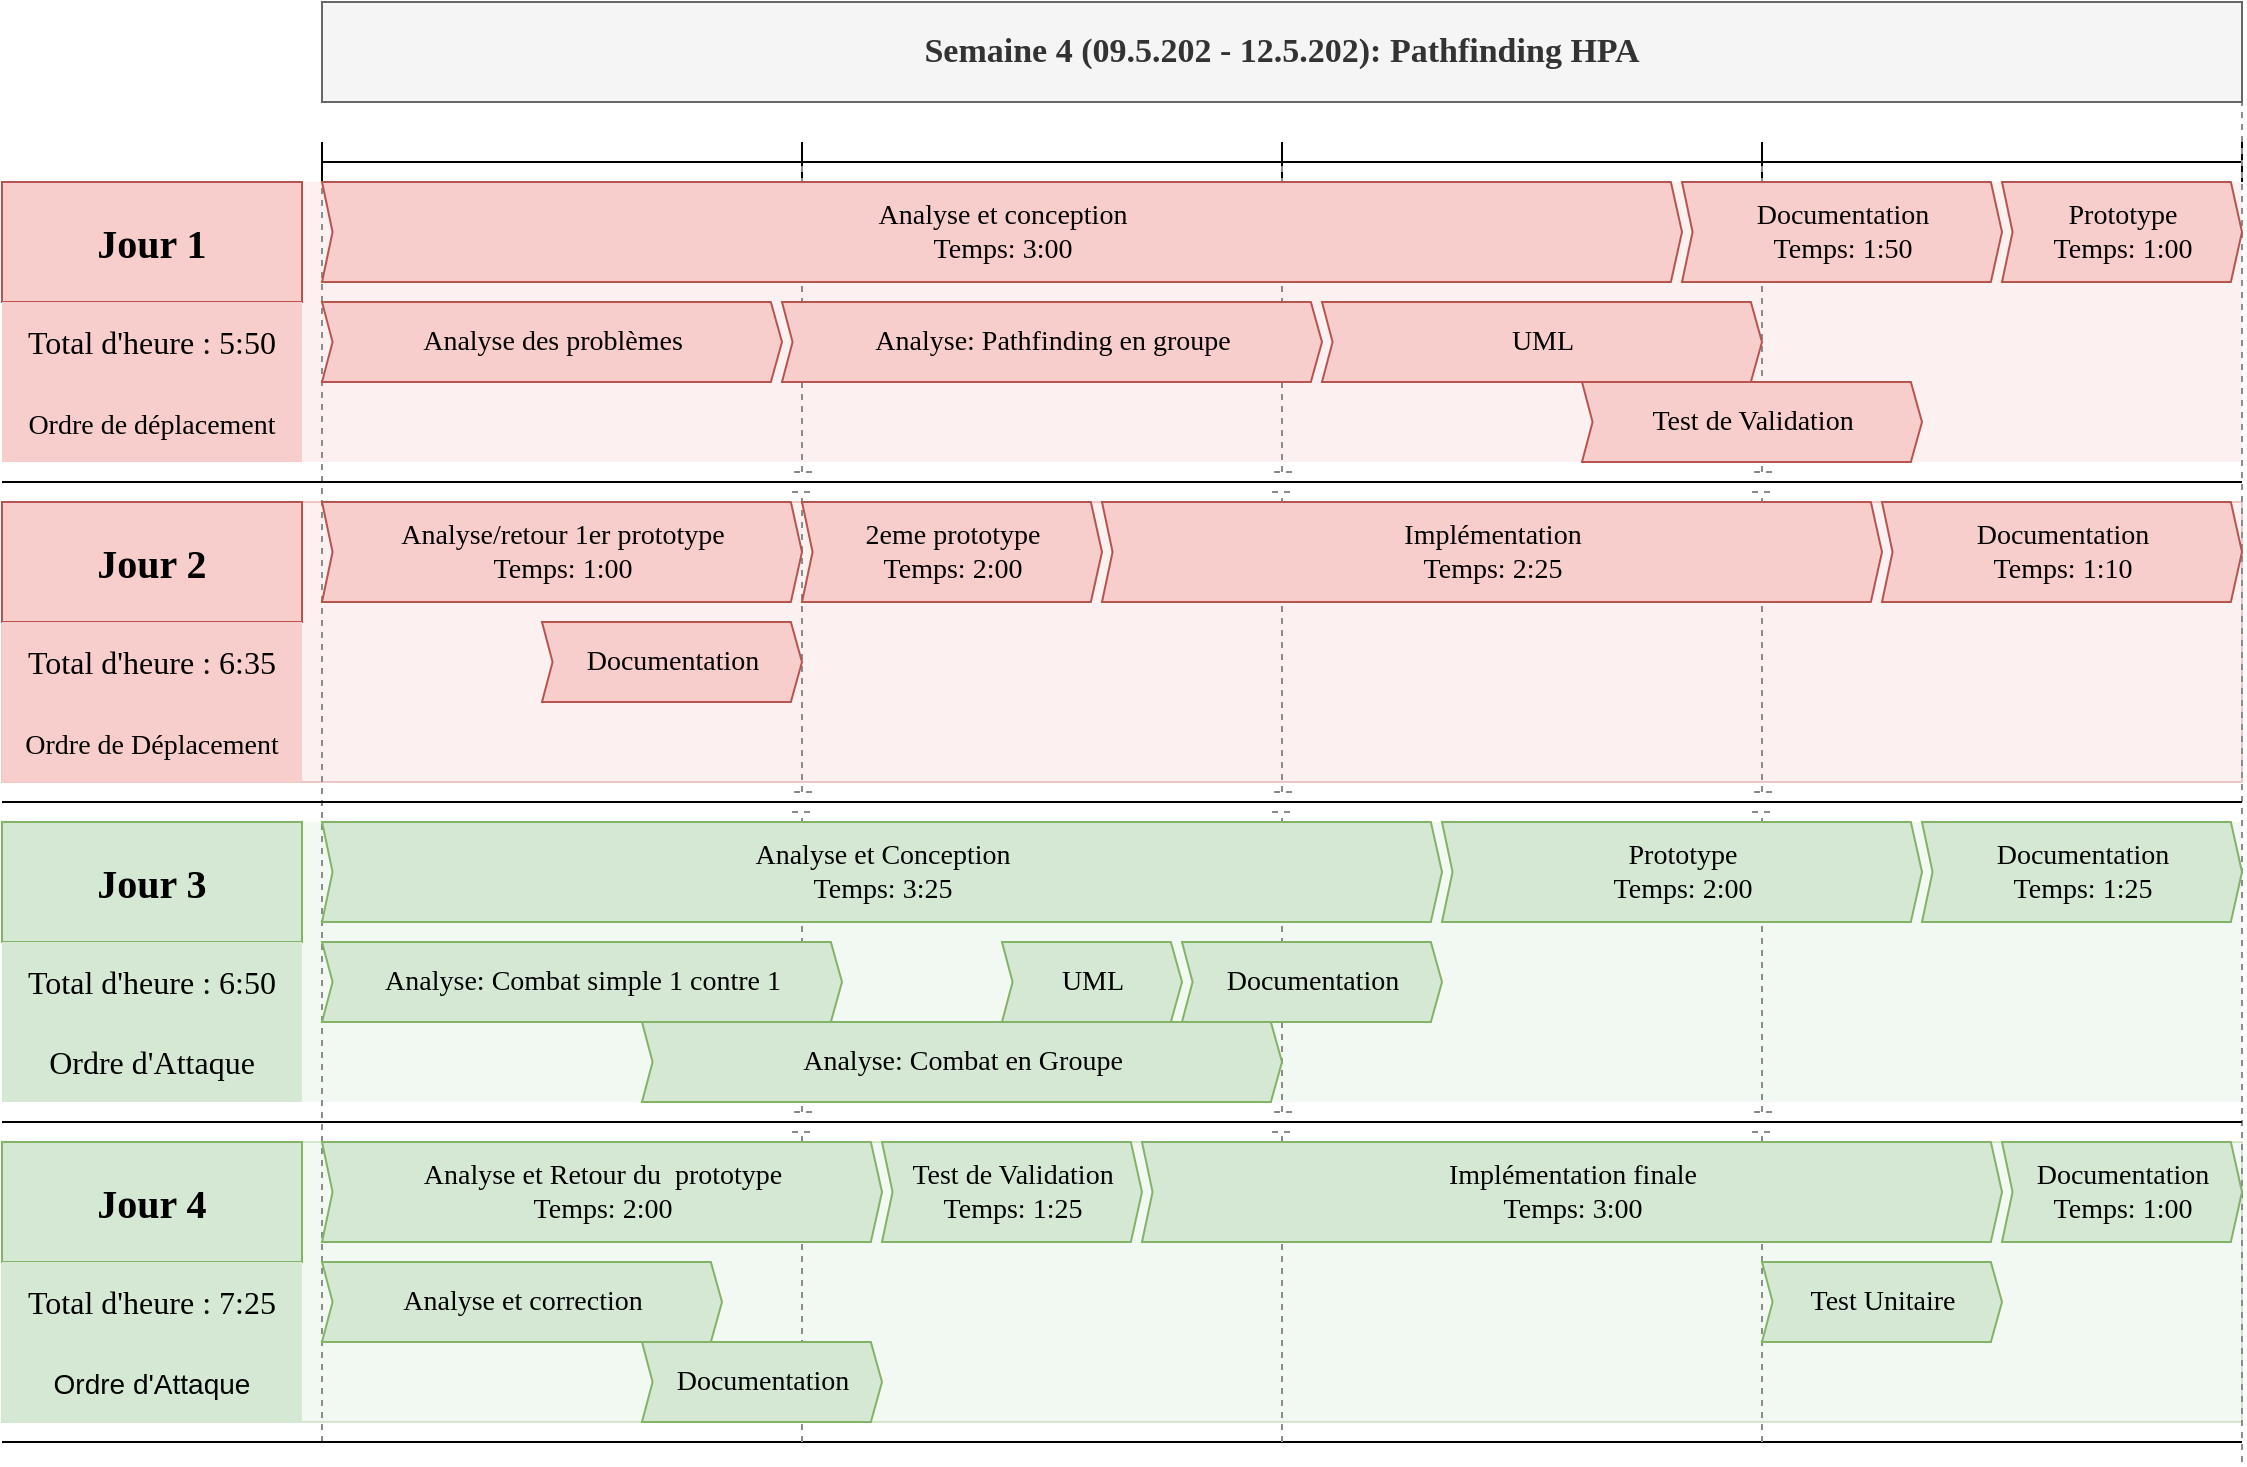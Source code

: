 <mxfile>
    <diagram id="AmbIO0eNBSl3mJiWK7nr" name="Page-1">
        <mxGraphModel dx="1374" dy="753" grid="0" gridSize="10" guides="1" tooltips="1" connect="1" arrows="1" fold="1" page="1" pageScale="1" pageWidth="1169" pageHeight="827" math="0" shadow="0">
            <root>
                <mxCell id="0"/>
                <mxCell id="131" value="BackGroundLayer" style="locked=1;" parent="0"/>
                <mxCell id="132" value="" style="rounded=0;whiteSpace=wrap;html=1;fontFamily=Times New Roman;fontSize=16;gradientDirection=east;fillColor=#d5e8d4;strokeColor=#82b366;opacity=30;" parent="131" vertex="1">
                    <mxGeometry x="40" y="650" width="1120" height="140" as="geometry"/>
                </mxCell>
                <mxCell id="133" value="" style="rounded=0;whiteSpace=wrap;html=1;fontFamily=Times New Roman;fontSize=16;gradientDirection=east;fillColor=#d5e8d4;strokeColor=none;opacity=30;" parent="131" vertex="1">
                    <mxGeometry x="40" y="490" width="1120" height="140" as="geometry"/>
                </mxCell>
                <mxCell id="134" value="" style="rounded=0;whiteSpace=wrap;html=1;fontFamily=Times New Roman;fontSize=16;gradientDirection=east;fillColor=#f8cecc;strokeColor=#b85450;opacity=30;" parent="131" vertex="1">
                    <mxGeometry x="40" y="330" width="1120" height="140" as="geometry"/>
                </mxCell>
                <mxCell id="135" value="" style="rounded=0;whiteSpace=wrap;html=1;fontFamily=Times New Roman;fontSize=16;gradientDirection=east;fillColor=#f8cecc;strokeColor=none;opacity=30;" parent="131" vertex="1">
                    <mxGeometry x="40" y="170" width="1120" height="140" as="geometry"/>
                </mxCell>
                <mxCell id="1" style="locked=1;" parent="0"/>
                <mxCell id="24" value="" style="shape=crossbar;whiteSpace=wrap;html=1;rounded=1;" parent="1" vertex="1">
                    <mxGeometry x="920" y="150" width="240" height="20" as="geometry"/>
                </mxCell>
                <mxCell id="33" value="" style="endArrow=none;dashed=1;html=1;rounded=0;sourcePerimeterSpacing=0;jumpStyle=line;jumpSize=10;entryX=0;entryY=0.5;entryDx=0;entryDy=0;entryPerimeter=0;strokeWidth=1;strokeColor=#8C8C8C;startSize=6;endSize=6;" parent="1" target="56" edge="1">
                    <mxGeometry width="50" height="50" relative="1" as="geometry">
                        <mxPoint x="200" y="800" as="sourcePoint"/>
                        <mxPoint x="199" y="110" as="targetPoint"/>
                    </mxGeometry>
                </mxCell>
                <mxCell id="36" value="" style="endArrow=none;dashed=1;html=1;rounded=0;sourcePerimeterSpacing=0;jumpStyle=line;jumpSize=10;strokeWidth=1;strokeColor=#8C8C8C;startSize=6;endSize=6;" parent="1" edge="1">
                    <mxGeometry width="50" height="50" relative="1" as="geometry">
                        <mxPoint x="1160" y="810" as="sourcePoint"/>
                        <mxPoint x="1160" y="100" as="targetPoint"/>
                    </mxGeometry>
                </mxCell>
                <mxCell id="42" value="" style="endArrow=none;html=1;" parent="1" edge="1">
                    <mxGeometry width="50" height="50" relative="1" as="geometry">
                        <mxPoint x="40" y="320" as="sourcePoint"/>
                        <mxPoint x="1160" y="320" as="targetPoint"/>
                    </mxGeometry>
                </mxCell>
                <mxCell id="43" value="" style="endArrow=none;html=1;" parent="1" edge="1">
                    <mxGeometry width="50" height="50" relative="1" as="geometry">
                        <mxPoint x="40" y="480" as="sourcePoint"/>
                        <mxPoint x="1160" y="480" as="targetPoint"/>
                    </mxGeometry>
                </mxCell>
                <mxCell id="44" value="" style="endArrow=none;html=1;" parent="1" edge="1">
                    <mxGeometry width="50" height="50" relative="1" as="geometry">
                        <mxPoint x="40" y="640" as="sourcePoint"/>
                        <mxPoint x="1160" y="640" as="targetPoint"/>
                    </mxGeometry>
                </mxCell>
                <mxCell id="50" value="" style="shape=crossbar;whiteSpace=wrap;html=1;rounded=1;" parent="1" vertex="1">
                    <mxGeometry x="680" y="150" width="240" height="20" as="geometry"/>
                </mxCell>
                <mxCell id="55" value="" style="shape=crossbar;whiteSpace=wrap;html=1;rounded=1;" parent="1" vertex="1">
                    <mxGeometry x="440" y="150" width="240" height="20" as="geometry"/>
                </mxCell>
                <mxCell id="56" value="" style="shape=crossbar;whiteSpace=wrap;html=1;rounded=1;" parent="1" vertex="1">
                    <mxGeometry x="200" y="150" width="240" height="20" as="geometry"/>
                </mxCell>
                <mxCell id="103" value="" style="endArrow=none;html=1;" parent="1" edge="1">
                    <mxGeometry width="50" height="50" relative="1" as="geometry">
                        <mxPoint x="40" y="800" as="sourcePoint"/>
                        <mxPoint x="1160" y="800" as="targetPoint"/>
                    </mxGeometry>
                </mxCell>
                <mxCell id="122" value="" style="endArrow=none;dashed=1;html=1;rounded=0;sourcePerimeterSpacing=0;jumpStyle=line;jumpSize=10;entryX=1;entryY=0.5;entryDx=0;entryDy=0;entryPerimeter=0;strokeWidth=1;strokeColor=#8C8C8C;startSize=6;endSize=6;" parent="1" target="56" edge="1">
                    <mxGeometry width="50" height="50" relative="1" as="geometry">
                        <mxPoint x="440" y="800" as="sourcePoint"/>
                        <mxPoint x="440" y="110" as="targetPoint"/>
                    </mxGeometry>
                </mxCell>
                <mxCell id="125" value="" style="endArrow=none;dashed=1;html=1;rounded=0;sourcePerimeterSpacing=0;jumpStyle=line;jumpSize=10;strokeWidth=1;strokeColor=#8C8C8C;startSize=6;endSize=6;entryX=1;entryY=0.5;entryDx=0;entryDy=0;entryPerimeter=0;" parent="1" target="55" edge="1">
                    <mxGeometry width="50" height="50" relative="1" as="geometry">
                        <mxPoint x="680" y="800" as="sourcePoint"/>
                        <mxPoint x="690" y="170" as="targetPoint"/>
                    </mxGeometry>
                </mxCell>
                <mxCell id="126" value="Jour 3" style="rounded=0;whiteSpace=wrap;html=1;fillColor=#d5e8d4;strokeColor=#82b366;fontSize=20;fontStyle=1;fontFamily=Times New Roman;" parent="1" vertex="1">
                    <mxGeometry x="40" y="490" width="150" height="60" as="geometry"/>
                </mxCell>
                <mxCell id="153" value="" style="endArrow=none;dashed=1;html=1;rounded=0;sourcePerimeterSpacing=0;jumpStyle=line;jumpSize=10;strokeWidth=1;strokeColor=#8C8C8C;startSize=6;endSize=6;entryX=1;entryY=0.5;entryDx=0;entryDy=0;entryPerimeter=0;" parent="1" target="50" edge="1">
                    <mxGeometry width="50" height="50" relative="1" as="geometry">
                        <mxPoint x="920" y="800" as="sourcePoint"/>
                        <mxPoint x="690" y="170" as="targetPoint"/>
                    </mxGeometry>
                </mxCell>
                <mxCell id="17" value="Objects" style="" parent="0"/>
                <mxCell id="86" value="Analyse et Conception&lt;br&gt;Temps: 3:25" style="html=1;shape=mxgraph.infographic.ribbonSimple;notch1=5.29;notch2=5.57;align=center;verticalAlign=middle;fontSize=14;fontStyle=0;fillColor=#d5e8d4;strokeColor=#82b366;fontFamily=Times New Roman;" parent="17" vertex="1">
                    <mxGeometry x="200" y="490" width="560" height="50" as="geometry"/>
                </mxCell>
                <mxCell id="87" value="Total d'heure : 6:50" style="rounded=0;whiteSpace=wrap;html=1;fillColor=#d5e8d4;strokeColor=none;fontSize=16;fontFamily=Times New Roman;" parent="17" vertex="1">
                    <mxGeometry x="40" y="550" width="150" height="40" as="geometry"/>
                </mxCell>
                <mxCell id="88" value="Analyse: Combat simple 1 contre 1" style="html=1;shape=mxgraph.infographic.ribbonSimple;notch1=5.29;notch2=5.57;align=center;verticalAlign=middle;fontSize=14;fontStyle=0;fillColor=#d5e8d4;strokeColor=#82b366;fontFamily=Times New Roman;" parent="17" vertex="1">
                    <mxGeometry x="200" y="550" width="260" height="40" as="geometry"/>
                </mxCell>
                <mxCell id="90" value="UML" style="html=1;shape=mxgraph.infographic.ribbonSimple;notch1=5.29;notch2=5.57;align=center;verticalAlign=middle;fontSize=14;fontStyle=0;fillColor=#d5e8d4;strokeColor=#82b366;fontFamily=Times New Roman;" parent="17" vertex="1">
                    <mxGeometry x="540" y="550" width="90" height="40" as="geometry"/>
                </mxCell>
                <mxCell id="92" value="Implémentation&lt;br&gt;Temps: 2:25" style="html=1;shape=mxgraph.infographic.ribbonSimple;notch1=5.29;notch2=5.57;align=center;verticalAlign=middle;fontSize=14;fontStyle=0;fillColor=#f8cecc;strokeColor=#b85450;fontFamily=Times New Roman;" parent="17" vertex="1">
                    <mxGeometry x="590" y="330" width="390" height="50" as="geometry"/>
                </mxCell>
                <mxCell id="94" value="Documentation&lt;br&gt;Temps: 1:10" style="html=1;shape=mxgraph.infographic.ribbonSimple;notch1=5.29;notch2=5.57;align=center;verticalAlign=middle;fontSize=14;fontStyle=0;fillColor=#f8cecc;strokeColor=#b85450;gradientDirection=east;fontFamily=Times New Roman;" parent="17" vertex="1">
                    <mxGeometry x="980" y="330" width="180" height="50" as="geometry"/>
                </mxCell>
                <mxCell id="95" value="Analyse/retour 1er prototype&lt;br&gt;Temps: 1:00" style="html=1;shape=mxgraph.infographic.ribbonSimple;notch1=5.29;notch2=5.57;align=center;verticalAlign=middle;fontSize=14;fontStyle=0;fillColor=#f8cecc;strokeColor=#b85450;fontFamily=Times New Roman;" parent="17" vertex="1">
                    <mxGeometry x="200" y="330" width="240" height="50" as="geometry"/>
                </mxCell>
                <mxCell id="101" value="Documentation&lt;br&gt;Temps: 1:25" style="html=1;shape=mxgraph.infographic.ribbonSimple;notch1=5.29;notch2=5.57;align=center;verticalAlign=middle;fontSize=14;fontStyle=0;fillColor=#d5e8d4;strokeColor=#82b366;fontFamily=Times New Roman;" parent="17" vertex="1">
                    <mxGeometry x="1000" y="490" width="160" height="50" as="geometry"/>
                </mxCell>
                <mxCell id="106" value="Analyse et Retour du&amp;nbsp; prototype&lt;br&gt;Temps: 2:00" style="html=1;shape=mxgraph.infographic.ribbonSimple;notch1=5.29;notch2=5.57;align=center;verticalAlign=middle;fontSize=14;fontStyle=0;fillColor=#d5e8d4;strokeColor=#82b366;fontFamily=Times New Roman;" parent="17" vertex="1">
                    <mxGeometry x="200" y="650" width="280" height="50" as="geometry"/>
                </mxCell>
                <mxCell id="110" value="Documentation" style="html=1;shape=mxgraph.infographic.ribbonSimple;notch1=5.29;notch2=5.57;align=center;verticalAlign=middle;fontSize=14;fontStyle=0;fillColor=#f8cecc;strokeColor=#b85450;fontFamily=Times New Roman;" parent="17" vertex="1">
                    <mxGeometry x="310" y="390" width="130" height="40" as="geometry"/>
                </mxCell>
                <mxCell id="113" value="Implémentation finale&lt;br&gt;Temps: 3:00" style="html=1;shape=mxgraph.infographic.ribbonSimple;notch1=5.29;notch2=5.57;align=center;verticalAlign=middle;fontSize=14;fontStyle=0;fillColor=#d5e8d4;strokeColor=#82b366;fontFamily=Times New Roman;" parent="17" vertex="1">
                    <mxGeometry x="610" y="650" width="430" height="50" as="geometry"/>
                </mxCell>
                <mxCell id="115" value="Documentation&lt;br&gt;Temps: 1:00" style="html=1;shape=mxgraph.infographic.ribbonSimple;notch1=5.29;notch2=5.57;align=center;verticalAlign=middle;fontSize=14;fontStyle=0;fillColor=#d5e8d4;strokeColor=#82b366;fontFamily=Times New Roman;" parent="17" vertex="1">
                    <mxGeometry x="1040" y="650" width="120" height="50" as="geometry"/>
                </mxCell>
                <mxCell id="118" value="Analyse et conception&lt;br&gt;Temps: 3:00" style="html=1;shape=mxgraph.infographic.ribbonSimple;notch1=5.29;notch2=5.57;align=center;verticalAlign=middle;fontSize=14;fontStyle=0;fillColor=#f8cecc;strokeColor=#b85450;fontFamily=Times New Roman;" parent="17" vertex="1">
                    <mxGeometry x="200" y="170" width="680" height="50" as="geometry"/>
                </mxCell>
                <mxCell id="120" value="Analyse: Pathfinding en groupe" style="html=1;shape=mxgraph.infographic.ribbonSimple;notch1=5.29;notch2=5.57;align=center;verticalAlign=middle;fontSize=14;fontStyle=0;fillColor=#f8cecc;strokeColor=#b85450;fontFamily=Times New Roman;" parent="17" vertex="1">
                    <mxGeometry x="430" y="230" width="270" height="40" as="geometry"/>
                </mxCell>
                <mxCell id="123" value="Semaine 4 (09.5.202 - 12.5.202): Pathfinding HPA" style="rounded=0;whiteSpace=wrap;html=1;fillColor=#f5f5f5;strokeColor=#666666;fontSize=17;fontStyle=1;fontColor=#333333;fontFamily=Times New Roman;" parent="17" vertex="1">
                    <mxGeometry x="200" y="80" width="960" height="50" as="geometry"/>
                </mxCell>
                <mxCell id="128" value="Jour 4" style="rounded=0;whiteSpace=wrap;html=1;fillColor=#d5e8d4;strokeColor=#82b366;fontSize=20;fontStyle=1;fontFamily=Times New Roman;" parent="17" vertex="1">
                    <mxGeometry x="40" y="650" width="150" height="60" as="geometry"/>
                </mxCell>
                <mxCell id="129" value="&lt;span style=&quot;font-family: &amp;#34;helvetica&amp;#34; ; font-size: 14px&quot;&gt;Ordre d'Attaque&lt;/span&gt;" style="rounded=0;whiteSpace=wrap;html=1;fillColor=#d5e8d4;strokeColor=none;fontSize=16;fontFamily=Times New Roman;" parent="17" vertex="1">
                    <mxGeometry x="40" y="750" width="150" height="40" as="geometry"/>
                </mxCell>
                <mxCell id="130" value="Total d'heure : 7:25" style="rounded=0;whiteSpace=wrap;html=1;fillColor=#d5e8d4;strokeColor=none;fontSize=16;fontFamily=Times New Roman;" parent="17" vertex="1">
                    <mxGeometry x="40" y="710" width="150" height="40" as="geometry"/>
                </mxCell>
                <mxCell id="136" value="Jour 2" style="rounded=0;whiteSpace=wrap;html=1;fillColor=#f8cecc;strokeColor=#b85450;fontSize=20;fontStyle=1;fontFamily=Times New Roman;" parent="17" vertex="1">
                    <mxGeometry x="40" y="330" width="150" height="60" as="geometry"/>
                </mxCell>
                <mxCell id="137" value="&lt;span style=&quot;font-size: 14px&quot;&gt;Ordre de Déplacement&lt;/span&gt;" style="rounded=0;whiteSpace=wrap;html=1;fillColor=#f8cecc;strokeColor=none;fontSize=16;fontFamily=Times New Roman;" parent="17" vertex="1">
                    <mxGeometry x="40" y="430" width="150" height="40" as="geometry"/>
                </mxCell>
                <mxCell id="138" value="Total d'heure : 6:35" style="rounded=0;whiteSpace=wrap;html=1;fillColor=#f8cecc;strokeColor=none;fontSize=16;fontFamily=Times New Roman;" parent="17" vertex="1">
                    <mxGeometry x="40" y="390" width="150" height="40" as="geometry"/>
                </mxCell>
                <mxCell id="139" value="Jour 1" style="rounded=0;whiteSpace=wrap;html=1;fillColor=#f8cecc;strokeColor=#b85450;fontSize=20;fontStyle=1;fontFamily=Times New Roman;" parent="17" vertex="1">
                    <mxGeometry x="40" y="170" width="150" height="60" as="geometry"/>
                </mxCell>
                <mxCell id="140" value="&lt;span style=&quot;font-size: 14px&quot;&gt;Ordre de déplacement&lt;/span&gt;" style="rounded=0;whiteSpace=wrap;html=1;fillColor=#f8cecc;strokeColor=none;fontSize=16;fontFamily=Times New Roman;" parent="17" vertex="1">
                    <mxGeometry x="40" y="270" width="150" height="40" as="geometry"/>
                </mxCell>
                <mxCell id="141" value="Total d'heure : 5:50" style="rounded=0;whiteSpace=wrap;html=1;fillColor=#f8cecc;strokeColor=none;fontSize=16;fontFamily=Times New Roman;" parent="17" vertex="1">
                    <mxGeometry x="40" y="230" width="150" height="40" as="geometry"/>
                </mxCell>
                <mxCell id="142" value="Documentation&lt;br&gt;Temps: 1:50" style="html=1;shape=mxgraph.infographic.ribbonSimple;notch1=5.29;notch2=5.57;align=center;verticalAlign=middle;fontSize=14;fontStyle=0;fillColor=#f8cecc;strokeColor=#b85450;fontFamily=Times New Roman;" parent="17" vertex="1">
                    <mxGeometry x="880" y="170" width="160" height="50" as="geometry"/>
                </mxCell>
                <mxCell id="143" value="Ordre d'Attaque" style="rounded=0;whiteSpace=wrap;html=1;fillColor=#d5e8d4;strokeColor=none;fontSize=16;fontFamily=Times New Roman;" parent="17" vertex="1">
                    <mxGeometry x="40" y="590" width="150" height="40" as="geometry"/>
                </mxCell>
                <mxCell id="145" value="UML" style="html=1;shape=mxgraph.infographic.ribbonSimple;notch1=5.29;notch2=5.57;align=center;verticalAlign=middle;fontSize=14;fontStyle=0;fillColor=#f8cecc;strokeColor=#b85450;fontFamily=Times New Roman;" parent="17" vertex="1">
                    <mxGeometry x="700" y="230" width="220" height="40" as="geometry"/>
                </mxCell>
                <mxCell id="149" value="Test Unitaire" style="html=1;shape=mxgraph.infographic.ribbonSimple;notch1=5.29;notch2=5.57;align=center;verticalAlign=middle;fontSize=14;fontStyle=0;fillColor=#d5e8d4;strokeColor=#82b366;fontFamily=Times New Roman;" parent="17" vertex="1">
                    <mxGeometry x="920" y="710" width="120" height="40" as="geometry"/>
                </mxCell>
                <mxCell id="150" value="Analyse et correction" style="html=1;shape=mxgraph.infographic.ribbonSimple;notch1=5.29;notch2=5.57;align=center;verticalAlign=middle;fontSize=14;fontStyle=0;fillColor=#d5e8d4;strokeColor=#82b366;fontFamily=Times New Roman;" parent="17" vertex="1">
                    <mxGeometry x="200" y="710" width="200" height="40" as="geometry"/>
                </mxCell>
                <mxCell id="151" value="Documentation" style="html=1;shape=mxgraph.infographic.ribbonSimple;notch1=5.29;notch2=5.57;align=center;verticalAlign=middle;fontSize=14;fontStyle=0;fillColor=#d5e8d4;strokeColor=#82b366;fontFamily=Times New Roman;" parent="17" vertex="1">
                    <mxGeometry x="360" y="750" width="120" height="40" as="geometry"/>
                </mxCell>
                <mxCell id="154" value="Analyse des problèmes" style="html=1;shape=mxgraph.infographic.ribbonSimple;notch1=5.29;notch2=5.57;align=center;verticalAlign=middle;fontSize=14;fontStyle=0;fillColor=#f8cecc;strokeColor=#b85450;fontFamily=Times New Roman;" vertex="1" parent="17">
                    <mxGeometry x="200" y="230" width="230" height="40" as="geometry"/>
                </mxCell>
                <mxCell id="155" value="Prototype&lt;br&gt;Temps: 1:00" style="html=1;shape=mxgraph.infographic.ribbonSimple;notch1=5.29;notch2=5.57;align=center;verticalAlign=middle;fontSize=14;fontStyle=0;fillColor=#f8cecc;strokeColor=#b85450;fontFamily=Times New Roman;" vertex="1" parent="17">
                    <mxGeometry x="1040" y="170" width="120" height="50" as="geometry"/>
                </mxCell>
                <mxCell id="157" value="2eme prototype&lt;br&gt;Temps: 2:00" style="html=1;shape=mxgraph.infographic.ribbonSimple;notch1=5.29;notch2=5.57;align=center;verticalAlign=middle;fontSize=14;fontStyle=0;fillColor=#f8cecc;strokeColor=#b85450;fontFamily=Times New Roman;" vertex="1" parent="17">
                    <mxGeometry x="440" y="330" width="150" height="50" as="geometry"/>
                </mxCell>
                <mxCell id="158" value="Analyse: Combat en Groupe" style="html=1;shape=mxgraph.infographic.ribbonSimple;notch1=5.29;notch2=5.57;align=center;verticalAlign=middle;fontSize=14;fontStyle=0;fillColor=#d5e8d4;strokeColor=#82b366;fontFamily=Times New Roman;" vertex="1" parent="17">
                    <mxGeometry x="360" y="590" width="320" height="40" as="geometry"/>
                </mxCell>
                <mxCell id="159" value="Prototype&lt;br&gt;Temps: 2:00" style="html=1;shape=mxgraph.infographic.ribbonSimple;notch1=5.29;notch2=5.57;align=center;verticalAlign=middle;fontSize=14;fontStyle=0;fillColor=#d5e8d4;strokeColor=#82b366;fontFamily=Times New Roman;" vertex="1" parent="17">
                    <mxGeometry x="760" y="490" width="240" height="50" as="geometry"/>
                </mxCell>
                <mxCell id="160" value="Documentation" style="html=1;shape=mxgraph.infographic.ribbonSimple;notch1=5.29;notch2=5.57;align=center;verticalAlign=middle;fontSize=14;fontStyle=0;fillColor=#d5e8d4;strokeColor=#82b366;fontFamily=Times New Roman;" vertex="1" parent="17">
                    <mxGeometry x="630" y="550" width="130" height="40" as="geometry"/>
                </mxCell>
                <mxCell id="161" value="Test de Validation" style="html=1;shape=mxgraph.infographic.ribbonSimple;notch1=5.29;notch2=5.57;align=center;verticalAlign=middle;fontSize=14;fontStyle=0;fillColor=#f8cecc;strokeColor=#b85450;fontFamily=Times New Roman;" vertex="1" parent="17">
                    <mxGeometry x="830" y="270" width="170" height="40" as="geometry"/>
                </mxCell>
                <mxCell id="163" value="Test de Validation&lt;br&gt;Temps: 1:25" style="html=1;shape=mxgraph.infographic.ribbonSimple;notch1=5.29;notch2=5.57;align=center;verticalAlign=middle;fontSize=14;fontStyle=0;fillColor=#d5e8d4;strokeColor=#82b366;fontFamily=Times New Roman;" vertex="1" parent="17">
                    <mxGeometry x="480" y="650" width="130" height="50" as="geometry"/>
                </mxCell>
            </root>
        </mxGraphModel>
    </diagram>
</mxfile>